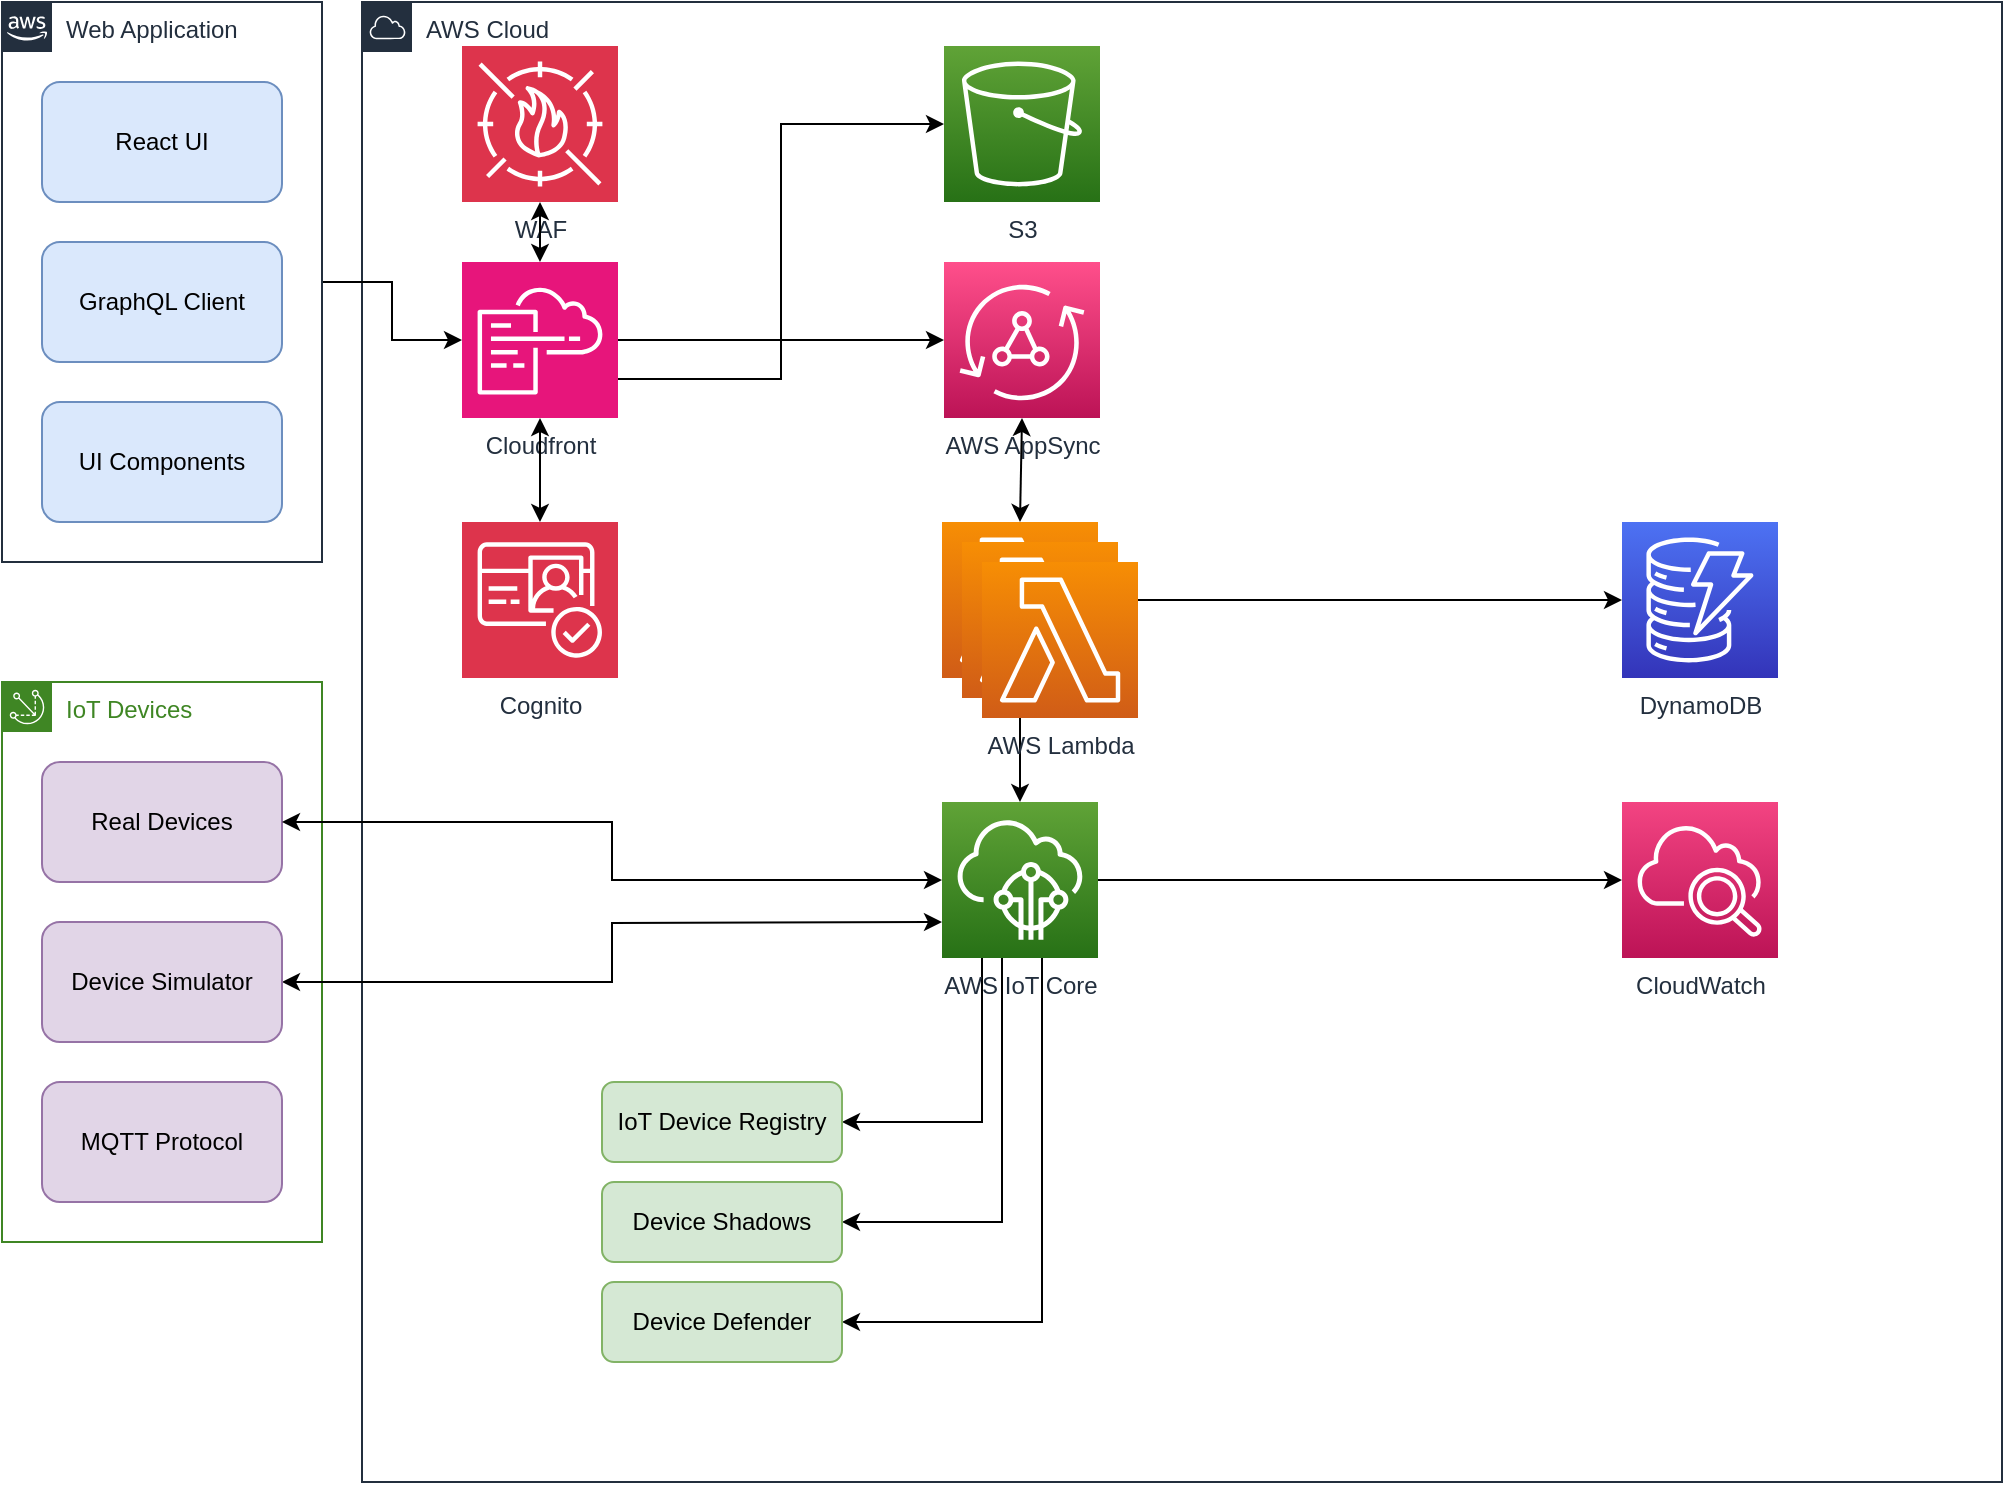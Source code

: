 <mxfile version="27.0.9">
  <diagram id="Device Monitor-architecture" name="Device Monitor Architecture">
    <mxGraphModel dx="1168" dy="962" grid="1" gridSize="10" guides="1" tooltips="1" connect="1" arrows="1" fold="1" page="1" pageScale="1" pageWidth="1100" pageHeight="850" math="0" shadow="0">
      <root>
        <mxCell id="0" />
        <mxCell id="1" parent="0" />
        <mxCell id="2" value="AWS Cloud" style="points=[[0,0],[0.25,0],[0.5,0],[0.75,0],[1,0],[1,0.25],[1,0.5],[1,0.75],[1,1],[0.75,1],[0.5,1],[0.25,1],[0,1],[0,0.75],[0,0.5],[0,0.25]];outlineConnect=0;gradientColor=none;html=1;whiteSpace=wrap;fontSize=12;fontStyle=0;container=1;pointerEvents=0;collapsible=0;recursiveResize=0;shape=mxgraph.aws4.group;grIcon=mxgraph.aws4.group_aws_cloud;strokeColor=#232F3E;fillColor=none;verticalAlign=top;align=left;spacingLeft=30;fontColor=#232F3E;dashed=0;" parent="1" vertex="1">
          <mxGeometry x="220" y="80" width="820" height="740" as="geometry" />
        </mxCell>
        <mxCell id="3" value="AWS AppSync" style="sketch=0;points=[[0,0,0],[0.25,0,0],[0.5,0,0],[0.75,0,0],[1,0,0],[0,1,0],[0.25,1,0],[0.5,1,0],[0.75,1,0],[1,1,0],[0,0.25,0],[0,0.5,0],[0,0.75,0],[1,0.25,0],[1,0.5,0],[1,0.75,0]];outlineConnect=0;fontColor=#232F3E;gradientColor=#FF4F8B;gradientDirection=north;fillColor=#BC1356;strokeColor=#ffffff;dashed=0;verticalLabelPosition=bottom;verticalAlign=top;align=center;html=1;fontSize=12;fontStyle=0;aspect=fixed;shape=mxgraph.aws4.resourceIcon;resIcon=mxgraph.aws4.appsync;" parent="2" vertex="1">
          <mxGeometry x="291" y="130" width="78" height="78" as="geometry" />
        </mxCell>
        <mxCell id="4" value="" style="sketch=0;points=[[0,0,0],[0.25,0,0],[0.5,0,0],[0.75,0,0],[1,0,0],[0,1,0],[0.25,1,0],[0.5,1,0],[0.75,1,0],[1,1,0],[0,0.25,0],[0,0.5,0],[0,0.75,0],[1,0.25,0],[1,0.5,0],[1,0.75,0]];outlineConnect=0;fontColor=#232F3E;gradientColor=#F78E04;gradientDirection=north;fillColor=#D05C17;strokeColor=#ffffff;dashed=0;verticalLabelPosition=bottom;verticalAlign=top;align=center;html=1;fontSize=12;fontStyle=0;aspect=fixed;shape=mxgraph.aws4.resourceIcon;resIcon=mxgraph.aws4.lambda;" parent="2" vertex="1">
          <mxGeometry x="290" y="260" width="78" height="78" as="geometry" />
        </mxCell>
        <mxCell id="6OG_vpfL0B3bdf2_jRjS-38" style="edgeStyle=orthogonalEdgeStyle;rounded=0;orthogonalLoop=1;jettySize=auto;html=1;entryX=1;entryY=0.5;entryDx=0;entryDy=0;" edge="1" parent="2" source="5" target="9">
          <mxGeometry relative="1" as="geometry">
            <Array as="points">
              <mxPoint x="310" y="560" />
            </Array>
          </mxGeometry>
        </mxCell>
        <mxCell id="6OG_vpfL0B3bdf2_jRjS-39" style="edgeStyle=orthogonalEdgeStyle;rounded=0;orthogonalLoop=1;jettySize=auto;html=1;entryX=1;entryY=0.5;entryDx=0;entryDy=0;" edge="1" parent="2" source="5" target="10">
          <mxGeometry relative="1" as="geometry">
            <Array as="points">
              <mxPoint x="320" y="610" />
            </Array>
          </mxGeometry>
        </mxCell>
        <mxCell id="6OG_vpfL0B3bdf2_jRjS-40" style="edgeStyle=orthogonalEdgeStyle;rounded=0;orthogonalLoop=1;jettySize=auto;html=1;entryX=1;entryY=0.5;entryDx=0;entryDy=0;" edge="1" parent="2" source="5" target="12">
          <mxGeometry relative="1" as="geometry">
            <Array as="points">
              <mxPoint x="340" y="660" />
            </Array>
          </mxGeometry>
        </mxCell>
        <mxCell id="5" value="AWS IoT Core" style="sketch=0;points=[[0,0,0],[0.25,0,0],[0.5,0,0],[0.75,0,0],[1,0,0],[0,1,0],[0.25,1,0],[0.5,1,0],[0.75,1,0],[1,1,0],[0,0.25,0],[0,0.5,0],[0,0.75,0],[1,0.25,0],[1,0.5,0],[1,0.75,0]];outlineConnect=0;fontColor=#232F3E;gradientColor=#60A337;gradientDirection=north;fillColor=#277116;strokeColor=#ffffff;dashed=0;verticalLabelPosition=bottom;verticalAlign=top;align=center;html=1;fontSize=12;fontStyle=0;aspect=fixed;shape=mxgraph.aws4.resourceIcon;resIcon=mxgraph.aws4.iot_core;" parent="2" vertex="1">
          <mxGeometry x="290" y="400" width="78" height="78" as="geometry" />
        </mxCell>
        <mxCell id="6" value="CloudWatch" style="sketch=0;points=[[0,0,0],[0.25,0,0],[0.5,0,0],[0.75,0,0],[1,0,0],[0,1,0],[0.25,1,0],[0.5,1,0],[0.75,1,0],[1,1,0],[0,0.25,0],[0,0.5,0],[0,0.75,0],[1,0.25,0],[1,0.5,0],[1,0.75,0]];outlineConnect=0;fontColor=#232F3E;gradientColor=#F34482;gradientDirection=north;fillColor=#BC1356;strokeColor=#ffffff;dashed=0;verticalLabelPosition=bottom;verticalAlign=top;align=center;html=1;fontSize=12;fontStyle=0;aspect=fixed;shape=mxgraph.aws4.resourceIcon;resIcon=mxgraph.aws4.cloudwatch_2;" parent="2" vertex="1">
          <mxGeometry x="630" y="400" width="78" height="78" as="geometry" />
        </mxCell>
        <mxCell id="7" value="DynamoDB" style="sketch=0;points=[[0,0,0],[0.25,0,0],[0.5,0,0],[0.75,0,0],[1,0,0],[0,1,0],[0.25,1,0],[0.5,1,0],[0.75,1,0],[1,1,0],[0,0.25,0],[0,0.5,0],[0,0.75,0],[1,0.25,0],[1,0.5,0],[1,0.75,0]];outlineConnect=0;fontColor=#232F3E;gradientColor=#4D72F3;gradientDirection=north;fillColor=#3334B9;strokeColor=#ffffff;dashed=0;verticalLabelPosition=bottom;verticalAlign=top;align=center;html=1;fontSize=12;fontStyle=0;aspect=fixed;shape=mxgraph.aws4.resourceIcon;resIcon=mxgraph.aws4.dynamodb;" parent="2" vertex="1">
          <mxGeometry x="630" y="260" width="78" height="78" as="geometry" />
        </mxCell>
        <mxCell id="8" value="S3" style="sketch=0;points=[[0,0,0],[0.25,0,0],[0.5,0,0],[0.75,0,0],[1,0,0],[0,1,0],[0.25,1,0],[0.5,1,0],[0.75,1,0],[1,1,0],[0,0.25,0],[0,0.5,0],[0,0.75,0],[1,0.25,0],[1,0.5,0],[1,0.75,0]];outlineConnect=0;fontColor=#232F3E;gradientColor=#60A337;gradientDirection=north;fillColor=#277116;strokeColor=#ffffff;dashed=0;verticalLabelPosition=bottom;verticalAlign=top;align=center;html=1;fontSize=12;fontStyle=0;aspect=fixed;shape=mxgraph.aws4.resourceIcon;resIcon=mxgraph.aws4.s3;" parent="2" vertex="1">
          <mxGeometry x="291" y="22" width="78" height="78" as="geometry" />
        </mxCell>
        <mxCell id="9" value="IoT Device Registry" style="rounded=1;whiteSpace=wrap;html=1;fillColor=#d5e8d4;strokeColor=#82b366;" parent="2" vertex="1">
          <mxGeometry x="120" y="540" width="120" height="40" as="geometry" />
        </mxCell>
        <mxCell id="10" value="Device Shadows" style="rounded=1;whiteSpace=wrap;html=1;fillColor=#d5e8d4;strokeColor=#82b366;" parent="2" vertex="1">
          <mxGeometry x="120" y="590" width="120" height="40" as="geometry" />
        </mxCell>
        <mxCell id="12" value="Device Defender" style="rounded=1;whiteSpace=wrap;html=1;fillColor=#d5e8d4;strokeColor=#82b366;" parent="2" vertex="1">
          <mxGeometry x="120" y="640" width="120" height="40" as="geometry" />
        </mxCell>
        <mxCell id="13" value="" style="endArrow=classic;startArrow=classic;html=1;rounded=0;exitX=0.5;exitY=0;exitDx=0;exitDy=0;exitPerimeter=0;entryX=0.5;entryY=1;entryDx=0;entryDy=0;entryPerimeter=0;" parent="2" source="4" target="3" edge="1">
          <mxGeometry width="50" height="50" relative="1" as="geometry">
            <mxPoint x="330" y="230" as="sourcePoint" />
            <mxPoint x="380" y="180" as="targetPoint" />
          </mxGeometry>
        </mxCell>
        <mxCell id="14" value="" style="endArrow=classic;startArrow=classic;html=1;rounded=0;exitX=0.5;exitY=0;exitDx=0;exitDy=0;exitPerimeter=0;entryX=0.5;entryY=1;entryDx=0;entryDy=0;entryPerimeter=0;" parent="2" source="5" target="4" edge="1">
          <mxGeometry width="50" height="50" relative="1" as="geometry">
            <mxPoint x="339" y="250" as="sourcePoint" />
            <mxPoint x="339" y="168" as="targetPoint" />
          </mxGeometry>
        </mxCell>
        <mxCell id="15" value="" style="endArrow=classic;html=1;rounded=0;exitX=1;exitY=0.5;exitDx=0;exitDy=0;exitPerimeter=0;entryX=0;entryY=0.5;entryDx=0;entryDy=0;entryPerimeter=0;" parent="2" source="4" target="7" edge="1">
          <mxGeometry width="50" height="50" relative="1" as="geometry">
            <mxPoint x="339" y="410" as="sourcePoint" />
            <mxPoint x="339" y="328" as="targetPoint" />
          </mxGeometry>
        </mxCell>
        <mxCell id="16" value="" style="endArrow=classic;html=1;rounded=0;exitX=1;exitY=0.5;exitDx=0;exitDy=0;exitPerimeter=0;entryX=0;entryY=0.5;entryDx=0;entryDy=0;entryPerimeter=0;" parent="2" source="5" target="6" edge="1">
          <mxGeometry width="50" height="50" relative="1" as="geometry">
            <mxPoint x="378" y="289" as="sourcePoint" />
            <mxPoint x="510" y="289" as="targetPoint" />
          </mxGeometry>
        </mxCell>
        <mxCell id="6OG_vpfL0B3bdf2_jRjS-33" value="WAF" style="sketch=0;points=[[0,0,0],[0.25,0,0],[0.5,0,0],[0.75,0,0],[1,0,0],[0,1,0],[0.25,1,0],[0.5,1,0],[0.75,1,0],[1,1,0],[0,0.25,0],[0,0.5,0],[0,0.75,0],[1,0.25,0],[1,0.5,0],[1,0.75,0]];outlineConnect=0;fontColor=#232F3E;fillColor=#DD344C;strokeColor=#ffffff;dashed=0;verticalLabelPosition=bottom;verticalAlign=top;align=center;html=1;fontSize=12;fontStyle=0;aspect=fixed;shape=mxgraph.aws4.resourceIcon;resIcon=mxgraph.aws4.waf;" vertex="1" parent="2">
          <mxGeometry x="50" y="22" width="78" height="78" as="geometry" />
        </mxCell>
        <mxCell id="6OG_vpfL0B3bdf2_jRjS-42" style="edgeStyle=orthogonalEdgeStyle;rounded=0;orthogonalLoop=1;jettySize=auto;html=1;startArrow=classic;startFill=1;" edge="1" parent="2" source="6OG_vpfL0B3bdf2_jRjS-35" target="6OG_vpfL0B3bdf2_jRjS-33">
          <mxGeometry relative="1" as="geometry" />
        </mxCell>
        <mxCell id="6OG_vpfL0B3bdf2_jRjS-35" value="Cloudfront" style="sketch=0;points=[[0,0,0],[0.25,0,0],[0.5,0,0],[0.75,0,0],[1,0,0],[0,1,0],[0.25,1,0],[0.5,1,0],[0.75,1,0],[1,1,0],[0,0.25,0],[0,0.5,0],[0,0.75,0],[1,0.25,0],[1,0.5,0],[1,0.75,0]];points=[[0,0,0],[0.25,0,0],[0.5,0,0],[0.75,0,0],[1,0,0],[0,1,0],[0.25,1,0],[0.5,1,0],[0.75,1,0],[1,1,0],[0,0.25,0],[0,0.5,0],[0,0.75,0],[1,0.25,0],[1,0.5,0],[1,0.75,0]];outlineConnect=0;fontColor=#232F3E;fillColor=#E7157B;strokeColor=#ffffff;dashed=0;verticalLabelPosition=bottom;verticalAlign=top;align=center;html=1;fontSize=12;fontStyle=0;aspect=fixed;shape=mxgraph.aws4.resourceIcon;resIcon=mxgraph.aws4.cloudformation;" vertex="1" parent="2">
          <mxGeometry x="50" y="130" width="78" height="78" as="geometry" />
        </mxCell>
        <mxCell id="6OG_vpfL0B3bdf2_jRjS-36" value="Cognito" style="sketch=0;points=[[0,0,0],[0.25,0,0],[0.5,0,0],[0.75,0,0],[1,0,0],[0,1,0],[0.25,1,0],[0.5,1,0],[0.75,1,0],[1,1,0],[0,0.25,0],[0,0.5,0],[0,0.75,0],[1,0.25,0],[1,0.5,0],[1,0.75,0]];outlineConnect=0;fontColor=#232F3E;fillColor=#DD344C;strokeColor=#ffffff;dashed=0;verticalLabelPosition=bottom;verticalAlign=top;align=center;html=1;fontSize=12;fontStyle=0;aspect=fixed;shape=mxgraph.aws4.resourceIcon;resIcon=mxgraph.aws4.cognito;" vertex="1" parent="2">
          <mxGeometry x="50" y="260" width="78" height="78" as="geometry" />
        </mxCell>
        <mxCell id="6OG_vpfL0B3bdf2_jRjS-43" style="edgeStyle=orthogonalEdgeStyle;rounded=0;orthogonalLoop=1;jettySize=auto;html=1;exitX=0.5;exitY=1;exitDx=0;exitDy=0;exitPerimeter=0;entryX=0.5;entryY=0;entryDx=0;entryDy=0;entryPerimeter=0;startArrow=classic;startFill=1;" edge="1" parent="2" source="6OG_vpfL0B3bdf2_jRjS-35" target="6OG_vpfL0B3bdf2_jRjS-36">
          <mxGeometry relative="1" as="geometry" />
        </mxCell>
        <mxCell id="6OG_vpfL0B3bdf2_jRjS-44" style="edgeStyle=orthogonalEdgeStyle;rounded=0;orthogonalLoop=1;jettySize=auto;html=1;exitX=1;exitY=0.5;exitDx=0;exitDy=0;exitPerimeter=0;entryX=0;entryY=0.5;entryDx=0;entryDy=0;entryPerimeter=0;" edge="1" parent="2" source="6OG_vpfL0B3bdf2_jRjS-35" target="8">
          <mxGeometry relative="1" as="geometry" />
        </mxCell>
        <mxCell id="6OG_vpfL0B3bdf2_jRjS-47" style="edgeStyle=orthogonalEdgeStyle;rounded=0;orthogonalLoop=1;jettySize=auto;html=1;exitX=1;exitY=0.75;exitDx=0;exitDy=0;exitPerimeter=0;entryX=0;entryY=0.5;entryDx=0;entryDy=0;entryPerimeter=0;" edge="1" parent="2" source="6OG_vpfL0B3bdf2_jRjS-35" target="3">
          <mxGeometry relative="1" as="geometry" />
        </mxCell>
        <mxCell id="6OG_vpfL0B3bdf2_jRjS-48" value="" style="sketch=0;points=[[0,0,0],[0.25,0,0],[0.5,0,0],[0.75,0,0],[1,0,0],[0,1,0],[0.25,1,0],[0.5,1,0],[0.75,1,0],[1,1,0],[0,0.25,0],[0,0.5,0],[0,0.75,0],[1,0.25,0],[1,0.5,0],[1,0.75,0]];outlineConnect=0;fontColor=#232F3E;gradientColor=#F78E04;gradientDirection=north;fillColor=#D05C17;strokeColor=#ffffff;dashed=0;verticalLabelPosition=bottom;verticalAlign=top;align=center;html=1;fontSize=12;fontStyle=0;aspect=fixed;shape=mxgraph.aws4.resourceIcon;resIcon=mxgraph.aws4.lambda;" vertex="1" parent="2">
          <mxGeometry x="300" y="270" width="78" height="78" as="geometry" />
        </mxCell>
        <mxCell id="6OG_vpfL0B3bdf2_jRjS-49" value="AWS Lambda" style="sketch=0;points=[[0,0,0],[0.25,0,0],[0.5,0,0],[0.75,0,0],[1,0,0],[0,1,0],[0.25,1,0],[0.5,1,0],[0.75,1,0],[1,1,0],[0,0.25,0],[0,0.5,0],[0,0.75,0],[1,0.25,0],[1,0.5,0],[1,0.75,0]];outlineConnect=0;fontColor=#232F3E;gradientColor=#F78E04;gradientDirection=north;fillColor=#D05C17;strokeColor=#ffffff;dashed=0;verticalLabelPosition=bottom;verticalAlign=top;align=center;html=1;fontSize=12;fontStyle=0;aspect=fixed;shape=mxgraph.aws4.resourceIcon;resIcon=mxgraph.aws4.lambda;" vertex="1" parent="2">
          <mxGeometry x="310" y="280" width="78" height="78" as="geometry" />
        </mxCell>
        <mxCell id="6OG_vpfL0B3bdf2_jRjS-41" style="edgeStyle=orthogonalEdgeStyle;rounded=0;orthogonalLoop=1;jettySize=auto;html=1;exitX=1;exitY=0.5;exitDx=0;exitDy=0;" edge="1" parent="1" source="23" target="6OG_vpfL0B3bdf2_jRjS-35">
          <mxGeometry relative="1" as="geometry" />
        </mxCell>
        <mxCell id="23" value="Web Application" style="points=[[0,0],[0.25,0],[0.5,0],[0.75,0],[1,0],[1,0.25],[1,0.5],[1,0.75],[1,1],[0.75,1],[0.5,1],[0.25,1],[0,1],[0,0.75],[0,0.5],[0,0.25]];outlineConnect=0;gradientColor=none;html=1;whiteSpace=wrap;fontSize=12;fontStyle=0;container=1;pointerEvents=0;collapsible=0;recursiveResize=0;shape=mxgraph.aws4.group;grIcon=mxgraph.aws4.group_aws_cloud_alt;strokeColor=#232F3E;fillColor=none;verticalAlign=top;align=left;spacingLeft=30;fontColor=#232F3E;dashed=0;" parent="1" vertex="1">
          <mxGeometry x="40" y="80" width="160" height="280" as="geometry" />
        </mxCell>
        <mxCell id="24" value="React UI" style="rounded=1;whiteSpace=wrap;html=1;fillColor=#dae8fc;strokeColor=#6c8ebf;" parent="23" vertex="1">
          <mxGeometry x="20" y="40" width="120" height="60" as="geometry" />
        </mxCell>
        <mxCell id="25" value="GraphQL Client" style="rounded=1;whiteSpace=wrap;html=1;fillColor=#dae8fc;strokeColor=#6c8ebf;" parent="23" vertex="1">
          <mxGeometry x="20" y="120" width="120" height="60" as="geometry" />
        </mxCell>
        <mxCell id="26" value="UI Components" style="rounded=1;whiteSpace=wrap;html=1;fillColor=#dae8fc;strokeColor=#6c8ebf;" parent="23" vertex="1">
          <mxGeometry x="20" y="200" width="120" height="60" as="geometry" />
        </mxCell>
        <mxCell id="27" value="IoT Devices" style="points=[[0,0],[0.25,0],[0.5,0],[0.75,0],[1,0],[1,0.25],[1,0.5],[1,0.75],[1,1],[0.75,1],[0.5,1],[0.25,1],[0,1],[0,0.75],[0,0.5],[0,0.25]];outlineConnect=0;gradientColor=none;html=1;whiteSpace=wrap;fontSize=12;fontStyle=0;container=1;pointerEvents=0;collapsible=0;recursiveResize=0;shape=mxgraph.aws4.group;grIcon=mxgraph.aws4.group_iot_greengrass;strokeColor=#3F8624;fillColor=none;verticalAlign=top;align=left;spacingLeft=30;fontColor=#3F8624;dashed=0;" parent="1" vertex="1">
          <mxGeometry x="40" y="420" width="160" height="280" as="geometry" />
        </mxCell>
        <mxCell id="28" value="Real Devices" style="rounded=1;whiteSpace=wrap;html=1;fillColor=#e1d5e7;strokeColor=#9673a6;" parent="27" vertex="1">
          <mxGeometry x="20" y="40" width="120" height="60" as="geometry" />
        </mxCell>
        <mxCell id="6OG_vpfL0B3bdf2_jRjS-51" style="edgeStyle=orthogonalEdgeStyle;rounded=0;orthogonalLoop=1;jettySize=auto;html=1;startArrow=classic;startFill=1;" edge="1" parent="27" source="29">
          <mxGeometry relative="1" as="geometry">
            <mxPoint x="470" y="120" as="targetPoint" />
          </mxGeometry>
        </mxCell>
        <mxCell id="29" value="Device Simulator" style="rounded=1;whiteSpace=wrap;html=1;fillColor=#e1d5e7;strokeColor=#9673a6;" parent="27" vertex="1">
          <mxGeometry x="20" y="120" width="120" height="60" as="geometry" />
        </mxCell>
        <mxCell id="30" value="MQTT Protocol" style="rounded=1;whiteSpace=wrap;html=1;fillColor=#e1d5e7;strokeColor=#9673a6;" parent="27" vertex="1">
          <mxGeometry x="20" y="200" width="120" height="60" as="geometry" />
        </mxCell>
        <mxCell id="6OG_vpfL0B3bdf2_jRjS-50" style="edgeStyle=orthogonalEdgeStyle;rounded=0;orthogonalLoop=1;jettySize=auto;html=1;exitX=1;exitY=0.5;exitDx=0;exitDy=0;startArrow=classic;startFill=1;" edge="1" parent="1" source="28" target="5">
          <mxGeometry relative="1" as="geometry" />
        </mxCell>
      </root>
    </mxGraphModel>
  </diagram>
</mxfile>
